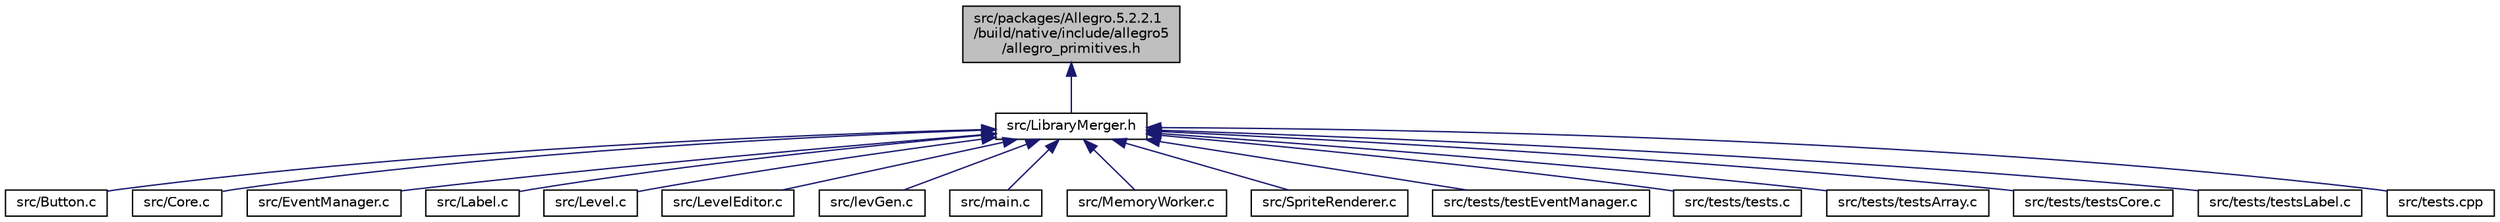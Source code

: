 digraph "src/packages/Allegro.5.2.2.1/build/native/include/allegro5/allegro_primitives.h"
{
  edge [fontname="Helvetica",fontsize="10",labelfontname="Helvetica",labelfontsize="10"];
  node [fontname="Helvetica",fontsize="10",shape=record];
  Node56 [label="src/packages/Allegro.5.2.2.1\l/build/native/include/allegro5\l/allegro_primitives.h",height=0.2,width=0.4,color="black", fillcolor="grey75", style="filled", fontcolor="black"];
  Node56 -> Node57 [dir="back",color="midnightblue",fontsize="10",style="solid",fontname="Helvetica"];
  Node57 [label="src/LibraryMerger.h",height=0.2,width=0.4,color="black", fillcolor="white", style="filled",URL="$_library_merger_8h.html"];
  Node57 -> Node58 [dir="back",color="midnightblue",fontsize="10",style="solid",fontname="Helvetica"];
  Node58 [label="src/Button.c",height=0.2,width=0.4,color="black", fillcolor="white", style="filled",URL="$_button_8c.html"];
  Node57 -> Node59 [dir="back",color="midnightblue",fontsize="10",style="solid",fontname="Helvetica"];
  Node59 [label="src/Core.c",height=0.2,width=0.4,color="black", fillcolor="white", style="filled",URL="$_core_8c.html"];
  Node57 -> Node60 [dir="back",color="midnightblue",fontsize="10",style="solid",fontname="Helvetica"];
  Node60 [label="src/EventManager.c",height=0.2,width=0.4,color="black", fillcolor="white", style="filled",URL="$_event_manager_8c.html"];
  Node57 -> Node61 [dir="back",color="midnightblue",fontsize="10",style="solid",fontname="Helvetica"];
  Node61 [label="src/Label.c",height=0.2,width=0.4,color="black", fillcolor="white", style="filled",URL="$_label_8c.html"];
  Node57 -> Node62 [dir="back",color="midnightblue",fontsize="10",style="solid",fontname="Helvetica"];
  Node62 [label="src/Level.c",height=0.2,width=0.4,color="black", fillcolor="white", style="filled",URL="$_level_8c.html"];
  Node57 -> Node63 [dir="back",color="midnightblue",fontsize="10",style="solid",fontname="Helvetica"];
  Node63 [label="src/LevelEditor.c",height=0.2,width=0.4,color="black", fillcolor="white", style="filled",URL="$_level_editor_8c.html"];
  Node57 -> Node64 [dir="back",color="midnightblue",fontsize="10",style="solid",fontname="Helvetica"];
  Node64 [label="src/levGen.c",height=0.2,width=0.4,color="black", fillcolor="white", style="filled",URL="$lev_gen_8c.html"];
  Node57 -> Node65 [dir="back",color="midnightblue",fontsize="10",style="solid",fontname="Helvetica"];
  Node65 [label="src/main.c",height=0.2,width=0.4,color="black", fillcolor="white", style="filled",URL="$main_8c.html"];
  Node57 -> Node66 [dir="back",color="midnightblue",fontsize="10",style="solid",fontname="Helvetica"];
  Node66 [label="src/MemoryWorker.c",height=0.2,width=0.4,color="black", fillcolor="white", style="filled",URL="$_memory_worker_8c.html"];
  Node57 -> Node67 [dir="back",color="midnightblue",fontsize="10",style="solid",fontname="Helvetica"];
  Node67 [label="src/SpriteRenderer.c",height=0.2,width=0.4,color="black", fillcolor="white", style="filled",URL="$_sprite_renderer_8c.html"];
  Node57 -> Node68 [dir="back",color="midnightblue",fontsize="10",style="solid",fontname="Helvetica"];
  Node68 [label="src/tests/testEventManager.c",height=0.2,width=0.4,color="black", fillcolor="white", style="filled",URL="$test_event_manager_8c.html"];
  Node57 -> Node69 [dir="back",color="midnightblue",fontsize="10",style="solid",fontname="Helvetica"];
  Node69 [label="src/tests/tests.c",height=0.2,width=0.4,color="black", fillcolor="white", style="filled",URL="$tests_8c.html"];
  Node57 -> Node70 [dir="back",color="midnightblue",fontsize="10",style="solid",fontname="Helvetica"];
  Node70 [label="src/tests/testsArray.c",height=0.2,width=0.4,color="black", fillcolor="white", style="filled",URL="$tests_array_8c.html"];
  Node57 -> Node71 [dir="back",color="midnightblue",fontsize="10",style="solid",fontname="Helvetica"];
  Node71 [label="src/tests/testsCore.c",height=0.2,width=0.4,color="black", fillcolor="white", style="filled",URL="$tests_core_8c.html"];
  Node57 -> Node72 [dir="back",color="midnightblue",fontsize="10",style="solid",fontname="Helvetica"];
  Node72 [label="src/tests/testsLabel.c",height=0.2,width=0.4,color="black", fillcolor="white", style="filled",URL="$tests_label_8c.html"];
  Node57 -> Node73 [dir="back",color="midnightblue",fontsize="10",style="solid",fontname="Helvetica"];
  Node73 [label="src/tests.cpp",height=0.2,width=0.4,color="black", fillcolor="white", style="filled",URL="$tests_8cpp.html"];
}
